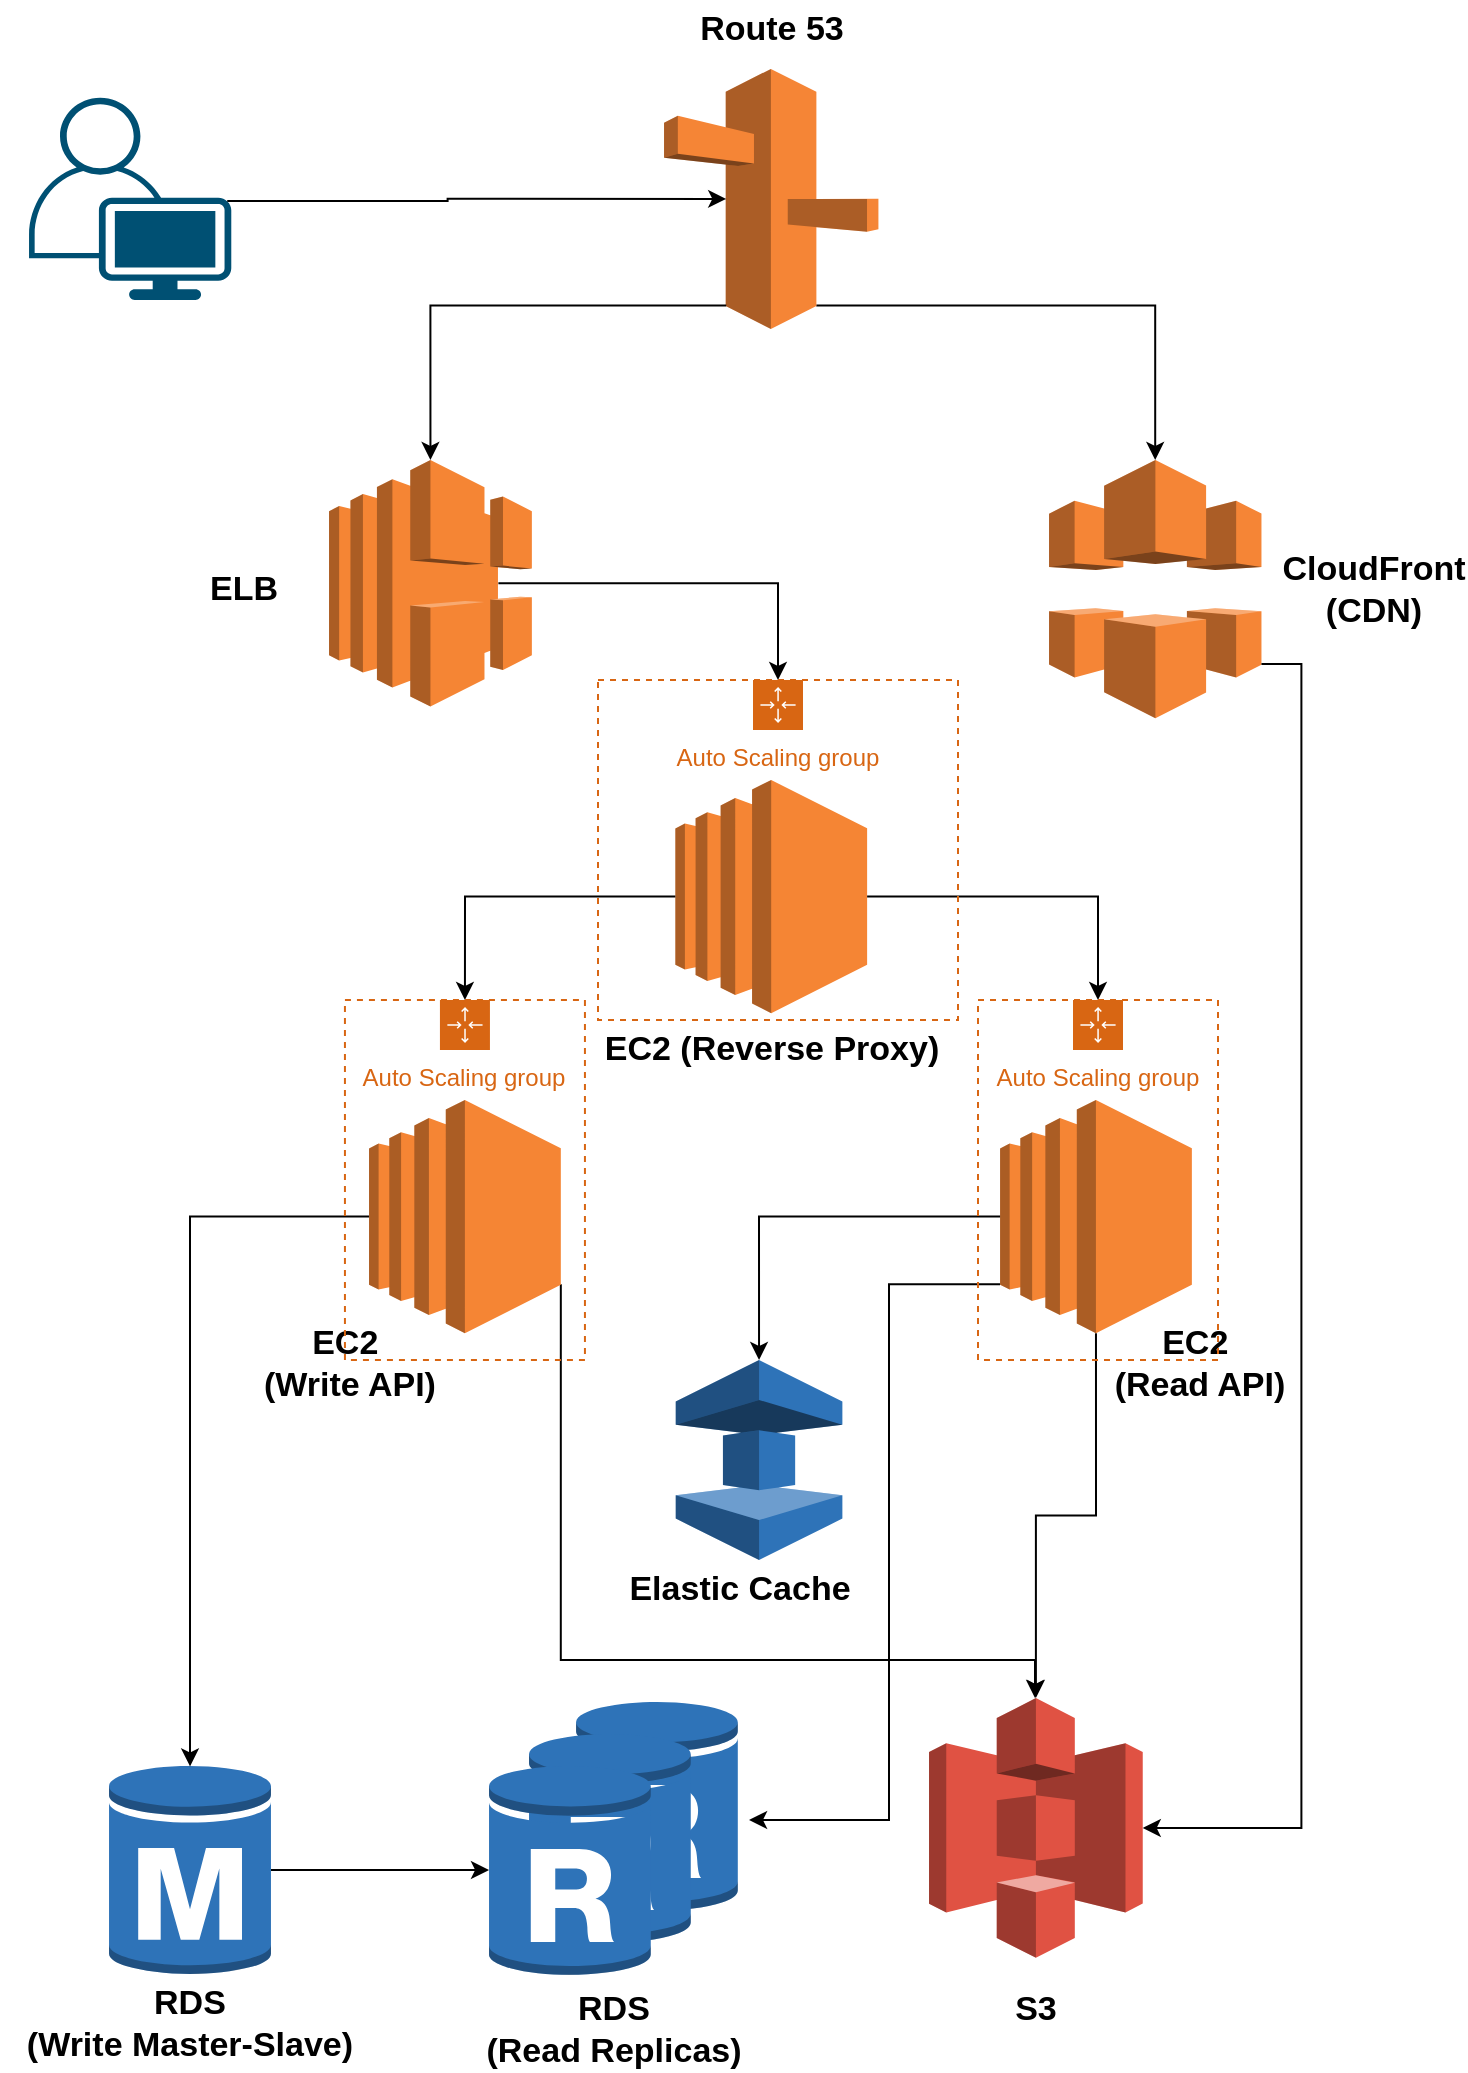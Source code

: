 <mxfile version="28.0.4">
  <diagram name="Page-1" id="HWG9YihaUbBsxnrXPyNk">
    <mxGraphModel dx="947" dy="569" grid="1" gridSize="10" guides="1" tooltips="1" connect="1" arrows="1" fold="1" page="1" pageScale="1" pageWidth="850" pageHeight="1100" math="0" shadow="0">
      <root>
        <mxCell id="0" />
        <mxCell id="1" parent="0" />
        <mxCell id="lhfE6HGDDBr14pHKK9ES-1" value="" style="points=[[0.35,0,0],[0.98,0.51,0],[1,0.71,0],[0.67,1,0],[0,0.795,0],[0,0.65,0]];verticalLabelPosition=bottom;sketch=0;html=1;verticalAlign=top;aspect=fixed;align=center;pointerEvents=1;shape=mxgraph.cisco19.user;fillColor=#005073;strokeColor=none;fontStyle=0;strokeWidth=19;" vertex="1" parent="1">
          <mxGeometry x="75.52" y="98.88" width="101.12" height="101.12" as="geometry" />
        </mxCell>
        <mxCell id="lhfE6HGDDBr14pHKK9ES-2" value="" style="outlineConnect=0;dashed=0;verticalLabelPosition=bottom;verticalAlign=top;align=center;html=1;shape=mxgraph.aws3.ec2;fillColor=#F58534;gradientColor=none;" vertex="1" parent="1">
          <mxGeometry x="398.67" y="440" width="95.89" height="116.57" as="geometry" />
        </mxCell>
        <mxCell id="lhfE6HGDDBr14pHKK9ES-3" style="edgeStyle=orthogonalEdgeStyle;rounded=0;orthogonalLoop=1;jettySize=auto;html=1;exitX=0.71;exitY=0.91;exitDx=0;exitDy=0;exitPerimeter=0;" edge="1" parent="1" source="lhfE6HGDDBr14pHKK9ES-4" target="lhfE6HGDDBr14pHKK9ES-10">
          <mxGeometry relative="1" as="geometry" />
        </mxCell>
        <mxCell id="lhfE6HGDDBr14pHKK9ES-4" value="" style="outlineConnect=0;dashed=0;verticalLabelPosition=bottom;verticalAlign=top;align=center;html=1;shape=mxgraph.aws3.route_53;fillColor=#F58536;gradientColor=none;" vertex="1" parent="1">
          <mxGeometry x="393.02" y="84.44" width="107.19" height="130" as="geometry" />
        </mxCell>
        <mxCell id="lhfE6HGDDBr14pHKK9ES-5" value="Route 53" style="text;html=1;align=center;verticalAlign=middle;whiteSpace=wrap;rounded=0;fontStyle=1;fontSize=17;" vertex="1" parent="1">
          <mxGeometry x="404.52" y="50" width="84.19" height="30" as="geometry" />
        </mxCell>
        <mxCell id="lhfE6HGDDBr14pHKK9ES-6" value="EC2 (Reverse Proxy)" style="text;html=1;align=center;verticalAlign=middle;whiteSpace=wrap;rounded=0;fontStyle=1;fontSize=17;" vertex="1" parent="1">
          <mxGeometry x="348.57" y="560" width="196.09" height="30" as="geometry" />
        </mxCell>
        <mxCell id="lhfE6HGDDBr14pHKK9ES-7" value="" style="outlineConnect=0;dashed=0;verticalLabelPosition=bottom;verticalAlign=top;align=center;html=1;shape=mxgraph.aws3.s3;fillColor=#E05243;gradientColor=none;" vertex="1" parent="1">
          <mxGeometry x="525.52" y="899.03" width="106.85" height="129.89" as="geometry" />
        </mxCell>
        <mxCell id="lhfE6HGDDBr14pHKK9ES-8" value="RDS&lt;br&gt;(Write Master-Slave)" style="text;html=1;align=center;verticalAlign=middle;whiteSpace=wrap;rounded=0;fontStyle=1;fontSize=17;" vertex="1" parent="1">
          <mxGeometry x="61" y="1047" width="190" height="30" as="geometry" />
        </mxCell>
        <mxCell id="lhfE6HGDDBr14pHKK9ES-9" value="S3" style="text;html=1;align=center;verticalAlign=middle;whiteSpace=wrap;rounded=0;fontStyle=1;fontSize=17;" vertex="1" parent="1">
          <mxGeometry x="536.85" y="1040" width="84.19" height="30" as="geometry" />
        </mxCell>
        <mxCell id="lhfE6HGDDBr14pHKK9ES-10" value="" style="outlineConnect=0;dashed=0;verticalLabelPosition=bottom;verticalAlign=top;align=center;html=1;shape=mxgraph.aws3.cloudfront;fillColor=#F58536;gradientColor=none;" vertex="1" parent="1">
          <mxGeometry x="585.52" y="280" width="106.21" height="129.12" as="geometry" />
        </mxCell>
        <mxCell id="lhfE6HGDDBr14pHKK9ES-11" style="edgeStyle=orthogonalEdgeStyle;rounded=0;orthogonalLoop=1;jettySize=auto;html=1;exitX=0.835;exitY=0.5;exitDx=0;exitDy=0;exitPerimeter=0;entryX=0.5;entryY=0;entryDx=0;entryDy=0;" edge="1" parent="1" source="lhfE6HGDDBr14pHKK9ES-12" target="lhfE6HGDDBr14pHKK9ES-37">
          <mxGeometry relative="1" as="geometry" />
        </mxCell>
        <mxCell id="lhfE6HGDDBr14pHKK9ES-12" value="" style="outlineConnect=0;dashed=0;verticalLabelPosition=bottom;verticalAlign=top;align=center;html=1;shape=mxgraph.aws3.elastic_load_balancing;fillColor=#F58534;gradientColor=none;" vertex="1" parent="1">
          <mxGeometry x="225.52" y="280" width="101.41" height="123.28" as="geometry" />
        </mxCell>
        <mxCell id="lhfE6HGDDBr14pHKK9ES-13" style="edgeStyle=orthogonalEdgeStyle;rounded=0;orthogonalLoop=1;jettySize=auto;html=1;exitX=0.98;exitY=0.51;exitDx=0;exitDy=0;exitPerimeter=0;entryX=0.29;entryY=0.5;entryDx=0;entryDy=0;entryPerimeter=0;" edge="1" parent="1" source="lhfE6HGDDBr14pHKK9ES-1" target="lhfE6HGDDBr14pHKK9ES-4">
          <mxGeometry relative="1" as="geometry" />
        </mxCell>
        <mxCell id="lhfE6HGDDBr14pHKK9ES-14" style="edgeStyle=orthogonalEdgeStyle;rounded=0;orthogonalLoop=1;jettySize=auto;html=1;exitX=0.5;exitY=1;exitDx=0;exitDy=0;exitPerimeter=0;" edge="1" parent="1" source="lhfE6HGDDBr14pHKK9ES-16" target="lhfE6HGDDBr14pHKK9ES-7">
          <mxGeometry relative="1" as="geometry" />
        </mxCell>
        <mxCell id="lhfE6HGDDBr14pHKK9ES-15" style="edgeStyle=orthogonalEdgeStyle;rounded=0;orthogonalLoop=1;jettySize=auto;html=1;exitX=0;exitY=0.79;exitDx=0;exitDy=0;exitPerimeter=0;" edge="1" parent="1" source="lhfE6HGDDBr14pHKK9ES-16">
          <mxGeometry relative="1" as="geometry">
            <mxPoint x="435.52" y="960" as="targetPoint" />
            <Array as="points">
              <mxPoint x="505.52" y="692" />
              <mxPoint x="505.52" y="960" />
            </Array>
          </mxGeometry>
        </mxCell>
        <mxCell id="lhfE6HGDDBr14pHKK9ES-16" value="" style="outlineConnect=0;dashed=0;verticalLabelPosition=bottom;verticalAlign=top;align=center;html=1;shape=mxgraph.aws3.ec2;fillColor=#F58534;gradientColor=none;" vertex="1" parent="1">
          <mxGeometry x="561.04" y="600" width="95.89" height="116.57" as="geometry" />
        </mxCell>
        <mxCell id="lhfE6HGDDBr14pHKK9ES-17" style="edgeStyle=orthogonalEdgeStyle;rounded=0;orthogonalLoop=1;jettySize=auto;html=1;exitX=1;exitY=0.79;exitDx=0;exitDy=0;exitPerimeter=0;" edge="1" parent="1" source="lhfE6HGDDBr14pHKK9ES-18" target="lhfE6HGDDBr14pHKK9ES-7">
          <mxGeometry relative="1" as="geometry">
            <Array as="points">
              <mxPoint x="341.52" y="880" />
              <mxPoint x="578.52" y="880" />
            </Array>
          </mxGeometry>
        </mxCell>
        <mxCell id="lhfE6HGDDBr14pHKK9ES-18" value="" style="outlineConnect=0;dashed=0;verticalLabelPosition=bottom;verticalAlign=top;align=center;html=1;shape=mxgraph.aws3.ec2;fillColor=#F58534;gradientColor=none;" vertex="1" parent="1">
          <mxGeometry x="245.52" y="600" width="95.89" height="116.57" as="geometry" />
        </mxCell>
        <mxCell id="lhfE6HGDDBr14pHKK9ES-19" value="ELB" style="text;html=1;align=center;verticalAlign=middle;whiteSpace=wrap;rounded=0;fontStyle=1;fontSize=17;" vertex="1" parent="1">
          <mxGeometry x="141.33" y="329.56" width="84.19" height="30" as="geometry" />
        </mxCell>
        <mxCell id="lhfE6HGDDBr14pHKK9ES-20" value="CloudFront&lt;br&gt;(&lt;span style=&quot;background-color: transparent; color: light-dark(rgb(0, 0, 0), rgb(255, 255, 255));&quot;&gt;CDN)&lt;/span&gt;" style="text;html=1;align=center;verticalAlign=middle;whiteSpace=wrap;rounded=0;fontStyle=1;fontSize=17;" vertex="1" parent="1">
          <mxGeometry x="705.52" y="329.56" width="84.19" height="30" as="geometry" />
        </mxCell>
        <mxCell id="lhfE6HGDDBr14pHKK9ES-21" style="edgeStyle=orthogonalEdgeStyle;rounded=0;orthogonalLoop=1;jettySize=auto;html=1;exitX=0.29;exitY=0.91;exitDx=0;exitDy=0;exitPerimeter=0;entryX=0.5;entryY=0;entryDx=0;entryDy=0;entryPerimeter=0;" edge="1" parent="1" source="lhfE6HGDDBr14pHKK9ES-4" target="lhfE6HGDDBr14pHKK9ES-12">
          <mxGeometry relative="1" as="geometry" />
        </mxCell>
        <mxCell id="lhfE6HGDDBr14pHKK9ES-22" style="edgeStyle=orthogonalEdgeStyle;rounded=0;orthogonalLoop=1;jettySize=auto;html=1;exitX=0;exitY=0.5;exitDx=0;exitDy=0;exitPerimeter=0;entryX=0.5;entryY=0;entryDx=0;entryDy=0;" edge="1" parent="1" source="lhfE6HGDDBr14pHKK9ES-2" target="lhfE6HGDDBr14pHKK9ES-39">
          <mxGeometry relative="1" as="geometry" />
        </mxCell>
        <mxCell id="lhfE6HGDDBr14pHKK9ES-23" style="edgeStyle=orthogonalEdgeStyle;rounded=0;orthogonalLoop=1;jettySize=auto;html=1;exitX=1;exitY=0.5;exitDx=0;exitDy=0;exitPerimeter=0;entryX=0.5;entryY=0;entryDx=0;entryDy=0;" edge="1" parent="1" source="lhfE6HGDDBr14pHKK9ES-2" target="lhfE6HGDDBr14pHKK9ES-38">
          <mxGeometry relative="1" as="geometry" />
        </mxCell>
        <mxCell id="lhfE6HGDDBr14pHKK9ES-24" value="EC2&amp;nbsp;&lt;div&gt;(Write API)&lt;/div&gt;" style="text;html=1;align=center;verticalAlign=middle;whiteSpace=wrap;rounded=0;fontStyle=1;fontSize=17;" vertex="1" parent="1">
          <mxGeometry x="151.04" y="716.57" width="170" height="30" as="geometry" />
        </mxCell>
        <mxCell id="lhfE6HGDDBr14pHKK9ES-25" value="EC2&amp;nbsp;&lt;div&gt;(Read API)&lt;/div&gt;" style="text;html=1;align=center;verticalAlign=middle;whiteSpace=wrap;rounded=0;fontStyle=1;fontSize=17;" vertex="1" parent="1">
          <mxGeometry x="575.52" y="716.57" width="170" height="30" as="geometry" />
        </mxCell>
        <mxCell id="lhfE6HGDDBr14pHKK9ES-26" style="edgeStyle=orthogonalEdgeStyle;rounded=0;orthogonalLoop=1;jettySize=auto;html=1;exitX=1;exitY=0.79;exitDx=0;exitDy=0;exitPerimeter=0;entryX=1;entryY=0.5;entryDx=0;entryDy=0;entryPerimeter=0;" edge="1" parent="1" source="lhfE6HGDDBr14pHKK9ES-10" target="lhfE6HGDDBr14pHKK9ES-7">
          <mxGeometry relative="1" as="geometry" />
        </mxCell>
        <mxCell id="lhfE6HGDDBr14pHKK9ES-40" style="edgeStyle=orthogonalEdgeStyle;rounded=0;orthogonalLoop=1;jettySize=auto;html=1;exitX=1;exitY=0.5;exitDx=0;exitDy=0;exitPerimeter=0;" edge="1" parent="1" source="lhfE6HGDDBr14pHKK9ES-27" target="lhfE6HGDDBr14pHKK9ES-31">
          <mxGeometry relative="1" as="geometry" />
        </mxCell>
        <mxCell id="lhfE6HGDDBr14pHKK9ES-27" value="" style="outlineConnect=0;dashed=0;verticalLabelPosition=bottom;verticalAlign=top;align=center;html=1;shape=mxgraph.aws3.rds_db_instance;fillColor=#2E73B8;gradientColor=none;" vertex="1" parent="1">
          <mxGeometry x="115.52" y="931.03" width="80.96" height="107.95" as="geometry" />
        </mxCell>
        <mxCell id="lhfE6HGDDBr14pHKK9ES-28" value="" style="group" vertex="1" connectable="0" parent="1">
          <mxGeometry x="305.52" y="899.03" width="124.48" height="139.95" as="geometry" />
        </mxCell>
        <mxCell id="lhfE6HGDDBr14pHKK9ES-29" value="" style="outlineConnect=0;dashed=0;verticalLabelPosition=bottom;verticalAlign=top;align=center;html=1;shape=mxgraph.aws3.rds_db_instance_read_replica;fillColor=#2E73B8;gradientColor=none;" vertex="1" parent="lhfE6HGDDBr14pHKK9ES-28">
          <mxGeometry x="43.52" width="80.96" height="107.95" as="geometry" />
        </mxCell>
        <mxCell id="lhfE6HGDDBr14pHKK9ES-30" value="" style="outlineConnect=0;dashed=0;verticalLabelPosition=bottom;verticalAlign=top;align=center;html=1;shape=mxgraph.aws3.rds_db_instance_read_replica;fillColor=#2E73B8;gradientColor=none;" vertex="1" parent="lhfE6HGDDBr14pHKK9ES-28">
          <mxGeometry x="20" y="16" width="80.96" height="107.95" as="geometry" />
        </mxCell>
        <mxCell id="lhfE6HGDDBr14pHKK9ES-31" value="" style="outlineConnect=0;dashed=0;verticalLabelPosition=bottom;verticalAlign=top;align=center;html=1;shape=mxgraph.aws3.rds_db_instance_read_replica;fillColor=#2E73B8;gradientColor=none;" vertex="1" parent="lhfE6HGDDBr14pHKK9ES-28">
          <mxGeometry y="32" width="80.96" height="107.95" as="geometry" />
        </mxCell>
        <mxCell id="lhfE6HGDDBr14pHKK9ES-32" value="RDS&lt;br&gt;(Read Replicas)" style="text;html=1;align=center;verticalAlign=middle;whiteSpace=wrap;rounded=0;fontStyle=1;fontSize=17;" vertex="1" parent="1">
          <mxGeometry x="272.76" y="1050" width="190" height="30" as="geometry" />
        </mxCell>
        <mxCell id="lhfE6HGDDBr14pHKK9ES-33" style="edgeStyle=orthogonalEdgeStyle;rounded=0;orthogonalLoop=1;jettySize=auto;html=1;exitX=0;exitY=0.5;exitDx=0;exitDy=0;exitPerimeter=0;entryX=0.5;entryY=0.02;entryDx=0;entryDy=0;entryPerimeter=0;" edge="1" parent="1" source="lhfE6HGDDBr14pHKK9ES-18" target="lhfE6HGDDBr14pHKK9ES-27">
          <mxGeometry relative="1" as="geometry" />
        </mxCell>
        <mxCell id="lhfE6HGDDBr14pHKK9ES-34" value="" style="outlineConnect=0;dashed=0;verticalLabelPosition=bottom;verticalAlign=top;align=center;html=1;shape=mxgraph.aws3.elasticache;fillColor=#2E73B8;gradientColor=none;" vertex="1" parent="1">
          <mxGeometry x="398.86" y="730" width="83.33" height="100" as="geometry" />
        </mxCell>
        <mxCell id="lhfE6HGDDBr14pHKK9ES-35" value="Elastic Cache" style="text;html=1;align=center;verticalAlign=middle;whiteSpace=wrap;rounded=0;fontStyle=1;fontSize=17;" vertex="1" parent="1">
          <mxGeometry x="335.52" y="830" width="190" height="30" as="geometry" />
        </mxCell>
        <mxCell id="lhfE6HGDDBr14pHKK9ES-36" style="edgeStyle=orthogonalEdgeStyle;rounded=0;orthogonalLoop=1;jettySize=auto;html=1;exitX=0;exitY=0.5;exitDx=0;exitDy=0;exitPerimeter=0;entryX=0.5;entryY=0;entryDx=0;entryDy=0;entryPerimeter=0;" edge="1" parent="1" source="lhfE6HGDDBr14pHKK9ES-16" target="lhfE6HGDDBr14pHKK9ES-34">
          <mxGeometry relative="1" as="geometry" />
        </mxCell>
        <mxCell id="lhfE6HGDDBr14pHKK9ES-37" value="Auto Scaling group" style="points=[[0,0],[0.25,0],[0.5,0],[0.75,0],[1,0],[1,0.25],[1,0.5],[1,0.75],[1,1],[0.75,1],[0.5,1],[0.25,1],[0,1],[0,0.75],[0,0.5],[0,0.25]];outlineConnect=0;gradientColor=none;html=1;whiteSpace=wrap;fontSize=12;fontStyle=0;container=1;pointerEvents=0;collapsible=0;recursiveResize=0;shape=mxgraph.aws4.groupCenter;grIcon=mxgraph.aws4.group_auto_scaling_group;grStroke=1;strokeColor=#D86613;fillColor=none;verticalAlign=top;align=center;fontColor=#D86613;dashed=1;spacingTop=25;" vertex="1" parent="1">
          <mxGeometry x="360" y="390" width="180" height="170" as="geometry" />
        </mxCell>
        <mxCell id="lhfE6HGDDBr14pHKK9ES-38" value="Auto Scaling group" style="points=[[0,0],[0.25,0],[0.5,0],[0.75,0],[1,0],[1,0.25],[1,0.5],[1,0.75],[1,1],[0.75,1],[0.5,1],[0.25,1],[0,1],[0,0.75],[0,0.5],[0,0.25]];outlineConnect=0;gradientColor=none;html=1;whiteSpace=wrap;fontSize=12;fontStyle=0;container=1;pointerEvents=0;collapsible=0;recursiveResize=0;shape=mxgraph.aws4.groupCenter;grIcon=mxgraph.aws4.group_auto_scaling_group;grStroke=1;strokeColor=#D86613;fillColor=none;verticalAlign=top;align=center;fontColor=#D86613;dashed=1;spacingTop=25;" vertex="1" parent="1">
          <mxGeometry x="550" y="550" width="120" height="180" as="geometry" />
        </mxCell>
        <mxCell id="lhfE6HGDDBr14pHKK9ES-39" value="Auto Scaling group" style="points=[[0,0],[0.25,0],[0.5,0],[0.75,0],[1,0],[1,0.25],[1,0.5],[1,0.75],[1,1],[0.75,1],[0.5,1],[0.25,1],[0,1],[0,0.75],[0,0.5],[0,0.25]];outlineConnect=0;gradientColor=none;html=1;whiteSpace=wrap;fontSize=12;fontStyle=0;container=1;pointerEvents=0;collapsible=0;recursiveResize=0;shape=mxgraph.aws4.groupCenter;grIcon=mxgraph.aws4.group_auto_scaling_group;grStroke=1;strokeColor=#D86613;fillColor=none;verticalAlign=top;align=center;fontColor=#D86613;dashed=1;spacingTop=25;" vertex="1" parent="1">
          <mxGeometry x="233.47" y="550" width="120" height="180" as="geometry" />
        </mxCell>
      </root>
    </mxGraphModel>
  </diagram>
</mxfile>
